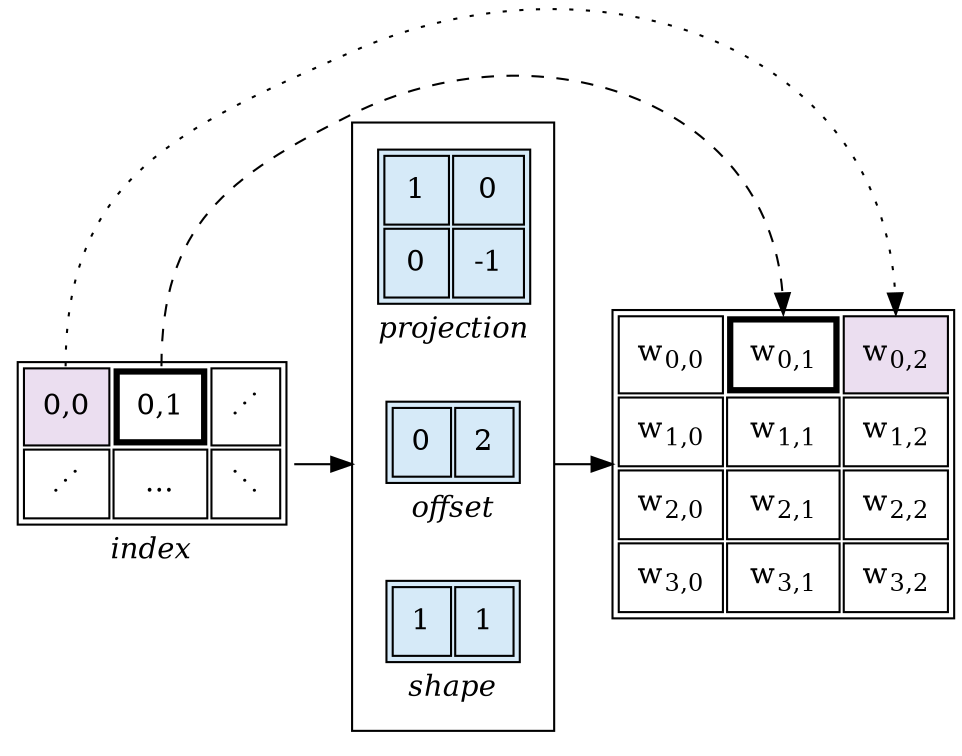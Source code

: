 digraph G {
  rankdir=LR;
  compound=true;

  subgraph cluster_zproj {
  proj [
    shape="plain",
    label=<
        <table border="0">
    <tr><td>
      <table bgcolor="#D6EAF8" cellpadding="8">
        <tr>
          <td>1</td>
          <td>0</td>
          </tr>
        <tr>
          <td>0</td>
          <td>-1</td>
          </tr>
        </table>
          </td></tr>
    <tr><td><i>projection</i></td></tr>
          </table>
    >,
  ];

  offset [
    shape="plain",
    label=<
        <table border="0">
    <tr><td>
      <table bgcolor="#D6EAF8" cellpadding="8">
        <tr>
          <td>0</td>
          <td>2</td>
          </tr>
        </table>
          </td></tr>
    <tr><td><i>offset</i></td></tr>
          </table>
    >,
  ];

  rshape [
    shape="plain",
    label=<
        <table border="0">
    <tr><td>
      <table bgcolor="#D6EAF8" cellpadding="8">
        <tr>
          <td>1</td>
          <td>1</td>
          </tr>
        </table>
          </td></tr>
    <tr><td><i>shape</i></td></tr>
          </table>
    >,
  ];

  }

  W [
      shape="plain",
      label=<
      <table cellpadding="8">
          <tr>
              <td>w<sub>0,0</sub></td>
              <td port="b" border="3">w<sub>0,1</sub></td>
              <td port="a" bgcolor="#EBDEF0">w<sub>0,2</sub></td>
              </tr>
          <tr>
              <td>w<sub>1,0</sub></td>
              <td>w<sub>1,1</sub></td>
              <td>w<sub>1,2</sub></td>
              </tr>
          <tr>
              <td>w<sub>2,0</sub></td>
              <td>w<sub>2,1</sub></td>
              <td>w<sub>2,2</sub></td>
              </tr>
          <tr>
              <td>w<sub>3,0</sub></td>
              <td>w<sub>3,1</sub></td>
              <td>w<sub>3,2</sub></td>
              </tr>
          </table>
      >,
  ];

  idx [
    shape="plain",
    label=<
        <table border="0">
    <tr><td>
      <table cellpadding="8">
        <tr>
          <td port="a" bgcolor="#EBDEF0">0,0</td>
          <td port="b" border="3">0,1</td>
          <td>⋰</td>
          </tr>
        <tr>
          <td>⋰</td>
          <td>…</td>
          <td>⋱</td>
          </tr>
        </table>
          </td></tr>
    <tr><td><i>index</i></td></tr>
          </table>
    >,
  ];

  idx -> offset [lhead=cluster_zproj];
  offset -> W [ltail=cluster_zproj];

  idx:a -> W:a [weight=0, style=dotted];
  idx:b -> W:b [weight=0, style=dashed];
}
